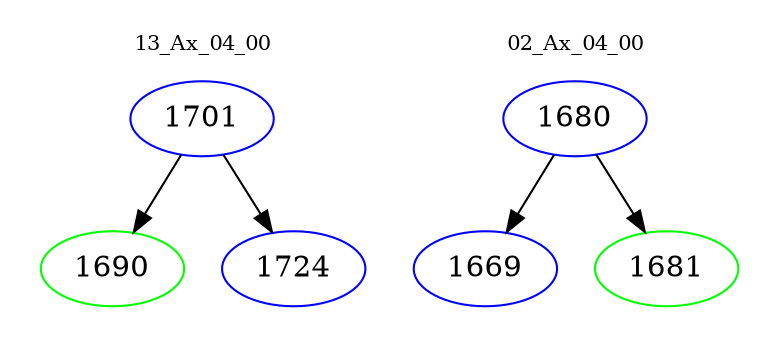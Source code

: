 digraph{
subgraph cluster_0 {
color = white
label = "13_Ax_04_00";
fontsize=10;
T0_1701 [label="1701", color="blue"]
T0_1701 -> T0_1690 [color="black"]
T0_1690 [label="1690", color="green"]
T0_1701 -> T0_1724 [color="black"]
T0_1724 [label="1724", color="blue"]
}
subgraph cluster_1 {
color = white
label = "02_Ax_04_00";
fontsize=10;
T1_1680 [label="1680", color="blue"]
T1_1680 -> T1_1669 [color="black"]
T1_1669 [label="1669", color="blue"]
T1_1680 -> T1_1681 [color="black"]
T1_1681 [label="1681", color="green"]
}
}
